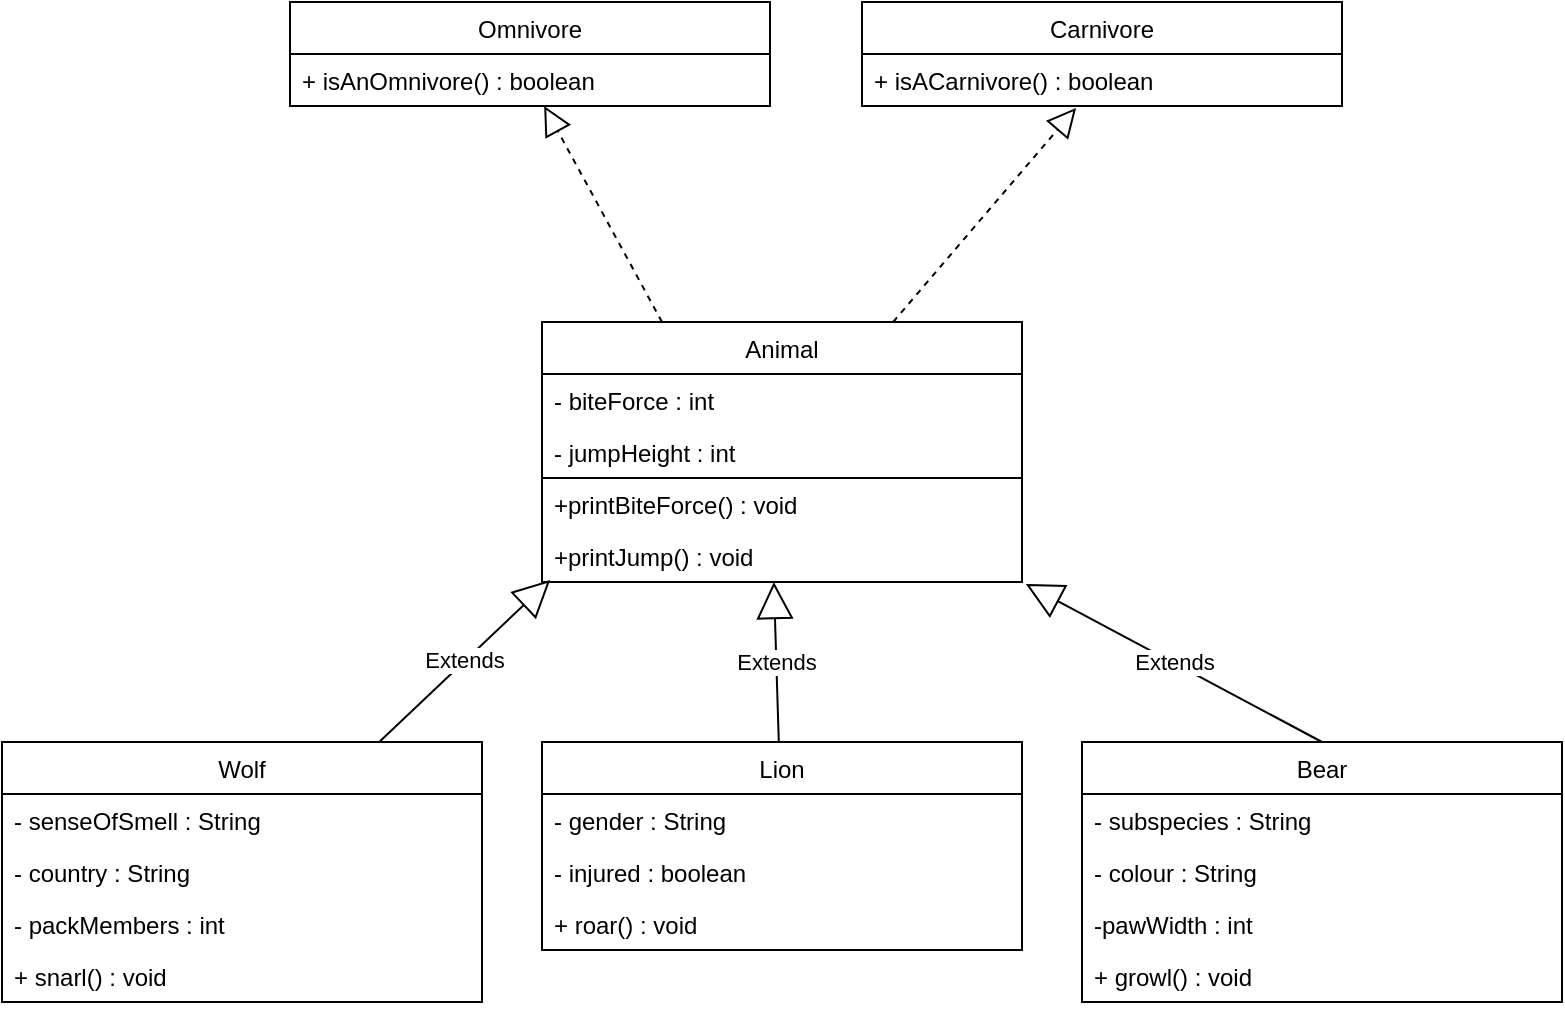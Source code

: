 <mxfile version="15.7.3"><diagram id="tkYEto6eobrzSjRTFIMU" name="Page-1"><mxGraphModel dx="2021" dy="1124" grid="1" gridSize="10" guides="1" tooltips="1" connect="1" arrows="1" fold="1" page="1" pageScale="1" pageWidth="827" pageHeight="1169" math="0" shadow="0"><root><mxCell id="0"/><mxCell id="1" parent="0"/><mxCell id="RvEsA_dCs5Vdwi8re5DS-1" value="Animal" style="swimlane;fontStyle=0;childLayout=stackLayout;horizontal=1;startSize=26;fillColor=none;horizontalStack=0;resizeParent=1;resizeParentMax=0;resizeLast=0;collapsible=1;marginBottom=0;" vertex="1" parent="1"><mxGeometry x="300" y="190" width="240" height="130" as="geometry"/></mxCell><mxCell id="RvEsA_dCs5Vdwi8re5DS-2" value="- biteForce : int" style="text;strokeColor=none;fillColor=none;align=left;verticalAlign=top;spacingLeft=4;spacingRight=4;overflow=hidden;rotatable=0;points=[[0,0.5],[1,0.5]];portConstraint=eastwest;" vertex="1" parent="RvEsA_dCs5Vdwi8re5DS-1"><mxGeometry y="26" width="240" height="26" as="geometry"/></mxCell><mxCell id="RvEsA_dCs5Vdwi8re5DS-3" value="- jumpHeight : int" style="text;strokeColor=none;fillColor=none;align=left;verticalAlign=top;spacingLeft=4;spacingRight=4;overflow=hidden;rotatable=0;points=[[0,0.5],[1,0.5]];portConstraint=eastwest;" vertex="1" parent="RvEsA_dCs5Vdwi8re5DS-1"><mxGeometry y="52" width="240" height="26" as="geometry"/></mxCell><mxCell id="RvEsA_dCs5Vdwi8re5DS-10" value="+printBiteForce() : void" style="text;strokeColor=none;fillColor=none;align=left;verticalAlign=top;spacingLeft=4;spacingRight=4;overflow=hidden;rotatable=0;points=[[0,0.5],[1,0.5]];portConstraint=eastwest;" vertex="1" parent="RvEsA_dCs5Vdwi8re5DS-1"><mxGeometry y="78" width="240" height="26" as="geometry"/></mxCell><mxCell id="RvEsA_dCs5Vdwi8re5DS-13" value="" style="endArrow=none;html=1;rounded=0;" edge="1" parent="RvEsA_dCs5Vdwi8re5DS-1"><mxGeometry width="50" height="50" relative="1" as="geometry"><mxPoint y="78" as="sourcePoint"/><mxPoint x="240" y="78" as="targetPoint"/></mxGeometry></mxCell><mxCell id="RvEsA_dCs5Vdwi8re5DS-9" value="+printJump() : void" style="text;strokeColor=none;fillColor=none;align=left;verticalAlign=top;spacingLeft=4;spacingRight=4;overflow=hidden;rotatable=0;points=[[0,0.5],[1,0.5]];portConstraint=eastwest;" vertex="1" parent="RvEsA_dCs5Vdwi8re5DS-1"><mxGeometry y="104" width="240" height="26" as="geometry"/></mxCell><mxCell id="RvEsA_dCs5Vdwi8re5DS-6" value="Bear" style="swimlane;fontStyle=0;childLayout=stackLayout;horizontal=1;startSize=26;fillColor=none;horizontalStack=0;resizeParent=1;resizeParentMax=0;resizeLast=0;collapsible=1;marginBottom=0;" vertex="1" parent="1"><mxGeometry x="570" y="400" width="240" height="130" as="geometry"/></mxCell><mxCell id="RvEsA_dCs5Vdwi8re5DS-7" value="- subspecies : String" style="text;strokeColor=none;fillColor=none;align=left;verticalAlign=top;spacingLeft=4;spacingRight=4;overflow=hidden;rotatable=0;points=[[0,0.5],[1,0.5]];portConstraint=eastwest;" vertex="1" parent="RvEsA_dCs5Vdwi8re5DS-6"><mxGeometry y="26" width="240" height="26" as="geometry"/></mxCell><mxCell id="RvEsA_dCs5Vdwi8re5DS-8" value="- colour : String" style="text;strokeColor=none;fillColor=none;align=left;verticalAlign=top;spacingLeft=4;spacingRight=4;overflow=hidden;rotatable=0;points=[[0,0.5],[1,0.5]];portConstraint=eastwest;" vertex="1" parent="RvEsA_dCs5Vdwi8re5DS-6"><mxGeometry y="52" width="240" height="26" as="geometry"/></mxCell><mxCell id="RvEsA_dCs5Vdwi8re5DS-21" value="-pawWidth : int" style="text;strokeColor=none;fillColor=none;align=left;verticalAlign=top;spacingLeft=4;spacingRight=4;overflow=hidden;rotatable=0;points=[[0,0.5],[1,0.5]];portConstraint=eastwest;" vertex="1" parent="RvEsA_dCs5Vdwi8re5DS-6"><mxGeometry y="78" width="240" height="26" as="geometry"/></mxCell><mxCell id="RvEsA_dCs5Vdwi8re5DS-35" value="+ growl() : void" style="text;strokeColor=none;fillColor=none;align=left;verticalAlign=top;spacingLeft=4;spacingRight=4;overflow=hidden;rotatable=0;points=[[0,0.5],[1,0.5]];portConstraint=eastwest;" vertex="1" parent="RvEsA_dCs5Vdwi8re5DS-6"><mxGeometry y="104" width="240" height="26" as="geometry"/></mxCell><mxCell id="RvEsA_dCs5Vdwi8re5DS-14" value="Lion" style="swimlane;fontStyle=0;childLayout=stackLayout;horizontal=1;startSize=26;fillColor=none;horizontalStack=0;resizeParent=1;resizeParentMax=0;resizeLast=0;collapsible=1;marginBottom=0;" vertex="1" parent="1"><mxGeometry x="300" y="400" width="240" height="104" as="geometry"/></mxCell><mxCell id="RvEsA_dCs5Vdwi8re5DS-15" value="- gender : String" style="text;strokeColor=none;fillColor=none;align=left;verticalAlign=top;spacingLeft=4;spacingRight=4;overflow=hidden;rotatable=0;points=[[0,0.5],[1,0.5]];portConstraint=eastwest;" vertex="1" parent="RvEsA_dCs5Vdwi8re5DS-14"><mxGeometry y="26" width="240" height="26" as="geometry"/></mxCell><mxCell id="RvEsA_dCs5Vdwi8re5DS-16" value="- injured : boolean" style="text;strokeColor=none;fillColor=none;align=left;verticalAlign=top;spacingLeft=4;spacingRight=4;overflow=hidden;rotatable=0;points=[[0,0.5],[1,0.5]];portConstraint=eastwest;" vertex="1" parent="RvEsA_dCs5Vdwi8re5DS-14"><mxGeometry y="52" width="240" height="26" as="geometry"/></mxCell><mxCell id="RvEsA_dCs5Vdwi8re5DS-33" value="+ roar() : void" style="text;strokeColor=none;fillColor=none;align=left;verticalAlign=top;spacingLeft=4;spacingRight=4;overflow=hidden;rotatable=0;points=[[0,0.5],[1,0.5]];portConstraint=eastwest;" vertex="1" parent="RvEsA_dCs5Vdwi8re5DS-14"><mxGeometry y="78" width="240" height="26" as="geometry"/></mxCell><mxCell id="RvEsA_dCs5Vdwi8re5DS-17" value="Wolf" style="swimlane;fontStyle=0;childLayout=stackLayout;horizontal=1;startSize=26;fillColor=none;horizontalStack=0;resizeParent=1;resizeParentMax=0;resizeLast=0;collapsible=1;marginBottom=0;" vertex="1" parent="1"><mxGeometry x="30" y="400" width="240" height="130" as="geometry"/></mxCell><mxCell id="RvEsA_dCs5Vdwi8re5DS-18" value="- senseOfSmell : String" style="text;strokeColor=none;fillColor=none;align=left;verticalAlign=top;spacingLeft=4;spacingRight=4;overflow=hidden;rotatable=0;points=[[0,0.5],[1,0.5]];portConstraint=eastwest;" vertex="1" parent="RvEsA_dCs5Vdwi8re5DS-17"><mxGeometry y="26" width="240" height="26" as="geometry"/></mxCell><mxCell id="RvEsA_dCs5Vdwi8re5DS-19" value="- country : String" style="text;strokeColor=none;fillColor=none;align=left;verticalAlign=top;spacingLeft=4;spacingRight=4;overflow=hidden;rotatable=0;points=[[0,0.5],[1,0.5]];portConstraint=eastwest;" vertex="1" parent="RvEsA_dCs5Vdwi8re5DS-17"><mxGeometry y="52" width="240" height="26" as="geometry"/></mxCell><mxCell id="RvEsA_dCs5Vdwi8re5DS-20" value="- packMembers : int" style="text;strokeColor=none;fillColor=none;align=left;verticalAlign=top;spacingLeft=4;spacingRight=4;overflow=hidden;rotatable=0;points=[[0,0.5],[1,0.5]];portConstraint=eastwest;" vertex="1" parent="RvEsA_dCs5Vdwi8re5DS-17"><mxGeometry y="78" width="240" height="26" as="geometry"/></mxCell><mxCell id="RvEsA_dCs5Vdwi8re5DS-34" value="+ snarl() : void" style="text;strokeColor=none;fillColor=none;align=left;verticalAlign=top;spacingLeft=4;spacingRight=4;overflow=hidden;rotatable=0;points=[[0,0.5],[1,0.5]];portConstraint=eastwest;" vertex="1" parent="RvEsA_dCs5Vdwi8re5DS-17"><mxGeometry y="104" width="240" height="26" as="geometry"/></mxCell><mxCell id="RvEsA_dCs5Vdwi8re5DS-22" value="Carnivore" style="swimlane;fontStyle=0;childLayout=stackLayout;horizontal=1;startSize=26;fillColor=none;horizontalStack=0;resizeParent=1;resizeParentMax=0;resizeLast=0;collapsible=1;marginBottom=0;" vertex="1" parent="1"><mxGeometry x="460" y="30" width="240" height="52" as="geometry"/></mxCell><mxCell id="RvEsA_dCs5Vdwi8re5DS-23" value="+ isACarnivore() : boolean" style="text;strokeColor=none;fillColor=none;align=left;verticalAlign=top;spacingLeft=4;spacingRight=4;overflow=hidden;rotatable=0;points=[[0,0.5],[1,0.5]];portConstraint=eastwest;" vertex="1" parent="RvEsA_dCs5Vdwi8re5DS-22"><mxGeometry y="26" width="240" height="26" as="geometry"/></mxCell><mxCell id="RvEsA_dCs5Vdwi8re5DS-25" value="Omnivore" style="swimlane;fontStyle=0;childLayout=stackLayout;horizontal=1;startSize=26;fillColor=none;horizontalStack=0;resizeParent=1;resizeParentMax=0;resizeLast=0;collapsible=1;marginBottom=0;" vertex="1" parent="1"><mxGeometry x="174" y="30" width="240" height="52" as="geometry"/></mxCell><mxCell id="RvEsA_dCs5Vdwi8re5DS-26" value="+ isAnOmnivore() : boolean" style="text;strokeColor=none;fillColor=none;align=left;verticalAlign=top;spacingLeft=4;spacingRight=4;overflow=hidden;rotatable=0;points=[[0,0.5],[1,0.5]];portConstraint=eastwest;" vertex="1" parent="RvEsA_dCs5Vdwi8re5DS-25"><mxGeometry y="26" width="240" height="26" as="geometry"/></mxCell><mxCell id="RvEsA_dCs5Vdwi8re5DS-28" value="" style="endArrow=block;dashed=1;endFill=0;endSize=12;html=1;rounded=0;exitX=0.25;exitY=0;exitDx=0;exitDy=0;" edge="1" parent="1" source="RvEsA_dCs5Vdwi8re5DS-1" target="RvEsA_dCs5Vdwi8re5DS-26"><mxGeometry width="160" relative="1" as="geometry"><mxPoint x="350" y="570" as="sourcePoint"/><mxPoint x="510" y="570" as="targetPoint"/></mxGeometry></mxCell><mxCell id="RvEsA_dCs5Vdwi8re5DS-29" value="" style="endArrow=block;dashed=1;endFill=0;endSize=12;html=1;rounded=0;entryX=0.446;entryY=1.038;entryDx=0;entryDy=0;entryPerimeter=0;" edge="1" parent="1" source="RvEsA_dCs5Vdwi8re5DS-1" target="RvEsA_dCs5Vdwi8re5DS-23"><mxGeometry width="160" relative="1" as="geometry"><mxPoint x="350" y="570" as="sourcePoint"/><mxPoint x="510" y="570" as="targetPoint"/></mxGeometry></mxCell><mxCell id="RvEsA_dCs5Vdwi8re5DS-30" value="Extends" style="endArrow=block;endSize=16;endFill=0;html=1;rounded=0;entryX=0.017;entryY=0.962;entryDx=0;entryDy=0;entryPerimeter=0;" edge="1" parent="1" source="RvEsA_dCs5Vdwi8re5DS-17" target="RvEsA_dCs5Vdwi8re5DS-9"><mxGeometry width="160" relative="1" as="geometry"><mxPoint x="350" y="570" as="sourcePoint"/><mxPoint x="510" y="570" as="targetPoint"/></mxGeometry></mxCell><mxCell id="RvEsA_dCs5Vdwi8re5DS-31" value="Extends" style="endArrow=block;endSize=16;endFill=0;html=1;rounded=0;entryX=0.483;entryY=1;entryDx=0;entryDy=0;entryPerimeter=0;" edge="1" parent="1" source="RvEsA_dCs5Vdwi8re5DS-14" target="RvEsA_dCs5Vdwi8re5DS-9"><mxGeometry width="160" relative="1" as="geometry"><mxPoint x="350" y="570" as="sourcePoint"/><mxPoint x="510" y="570" as="targetPoint"/></mxGeometry></mxCell><mxCell id="RvEsA_dCs5Vdwi8re5DS-32" value="Extends" style="endArrow=block;endSize=16;endFill=0;html=1;rounded=0;entryX=1.008;entryY=1.038;entryDx=0;entryDy=0;entryPerimeter=0;exitX=0.5;exitY=0;exitDx=0;exitDy=0;" edge="1" parent="1" source="RvEsA_dCs5Vdwi8re5DS-6" target="RvEsA_dCs5Vdwi8re5DS-9"><mxGeometry width="160" relative="1" as="geometry"><mxPoint x="350" y="570" as="sourcePoint"/><mxPoint x="510" y="570" as="targetPoint"/></mxGeometry></mxCell></root></mxGraphModel></diagram></mxfile>